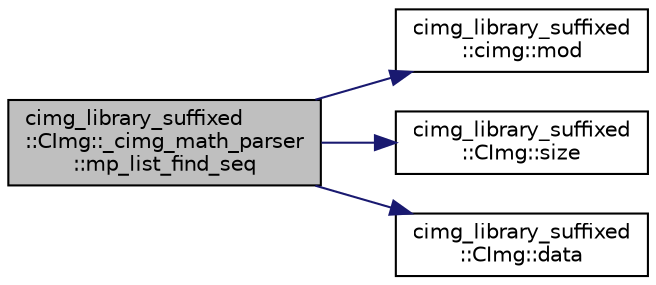 digraph "cimg_library_suffixed::CImg::_cimg_math_parser::mp_list_find_seq"
{
  edge [fontname="Helvetica",fontsize="10",labelfontname="Helvetica",labelfontsize="10"];
  node [fontname="Helvetica",fontsize="10",shape=record];
  rankdir="LR";
  Node664 [label="cimg_library_suffixed\l::CImg::_cimg_math_parser\l::mp_list_find_seq",height=0.2,width=0.4,color="black", fillcolor="grey75", style="filled", fontcolor="black"];
  Node664 -> Node665 [color="midnightblue",fontsize="10",style="solid",fontname="Helvetica"];
  Node665 [label="cimg_library_suffixed\l::cimg::mod",height=0.2,width=0.4,color="black", fillcolor="white", style="filled",URL="$namespacecimg__library__suffixed_1_1cimg.html#afcc02428c9b7d9100e1674369d25cc40",tooltip="Return the modulo of a value. "];
  Node664 -> Node666 [color="midnightblue",fontsize="10",style="solid",fontname="Helvetica"];
  Node666 [label="cimg_library_suffixed\l::CImg::size",height=0.2,width=0.4,color="black", fillcolor="white", style="filled",URL="$structcimg__library__suffixed_1_1_c_img.html#a4ba2e100802443474e3f453639ec8a5a",tooltip="Return the total number of pixel values. "];
  Node664 -> Node667 [color="midnightblue",fontsize="10",style="solid",fontname="Helvetica"];
  Node667 [label="cimg_library_suffixed\l::CImg::data",height=0.2,width=0.4,color="black", fillcolor="white", style="filled",URL="$structcimg__library__suffixed_1_1_c_img.html#a5a062592b78f33dd2813cc59985e61a2",tooltip="Return a pointer to the first pixel value. "];
}
